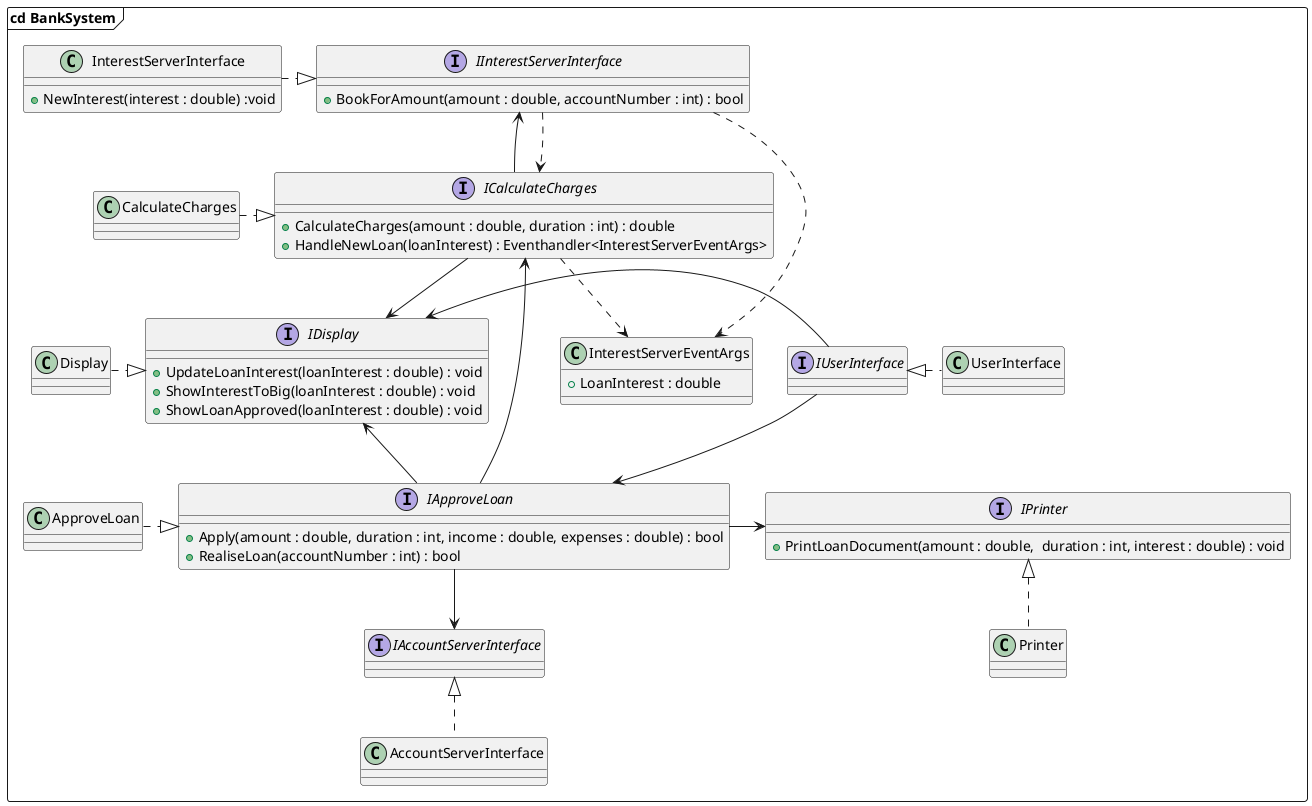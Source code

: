 @startuml 

package  "cd BankSystem" <<frame>> {
IDisplay <|.l. Display
ICalculateCharges <|.l. CalculateCharges
IApproveLoan <|.l. ApproveLoan
IPrinter <|.d. Printer
IAccountServerInterface <|.d. AccountServerInterface
IInterestServerInterface <|.l. InterestServerInterface
IUserInterface <|.r. UserInterface
IInterestServerInterface ..> InterestServerEventArgs
ICalculateCharges ..>  InterestServerEventArgs


class InterestServerEventArgs{
   + LoanInterest : double
}

class InterestServerInterface {
   + NewInterest(interest : double) :void
}

Interface IDisplay {
    + UpdateLoanInterest(loanInterest : double) : void
    + ShowInterestToBig(loanInterest : double) : void
    + ShowLoanApproved(loanInterest : double) : void
}

Interface ICalculateCharges {
    + CalculateCharges(amount : double, duration : int) : double
    + HandleNewLoan(loanInterest) : Eventhandler<InterestServerEventArgs>
}

Interface IApproveLoan {
    + Apply(amount : double, duration : int, income : double, expenses : double) : bool
    + RealiseLoan(accountNumber : int) : bool
}

Interface IPrinter {
    + PrintLoanDocument(amount : double,  duration : int, interest : double) : void
}

Interface IAccountServerInterface {
    
}

Interface IInterestServerInterface {
    + BookForAmount(amount : double, accountNumber : int) : bool
}

Interface IUserInterface {
    
}

IInterestServerInterface <-d- ICalculateCharges
IInterestServerInterface .d.> ICalculateCharges

ICalculateCharges -d-> IDisplay
IApproveLoan -l-> IDisplay
IUserInterface -l-> IDisplay

IApproveLoan -r-> IPrinter
IApproveLoan -d-> IAccountServerInterface

IApproveLoan -u-> ICalculateCharges
IUserInterface --> IApproveLoan
}
@enduml